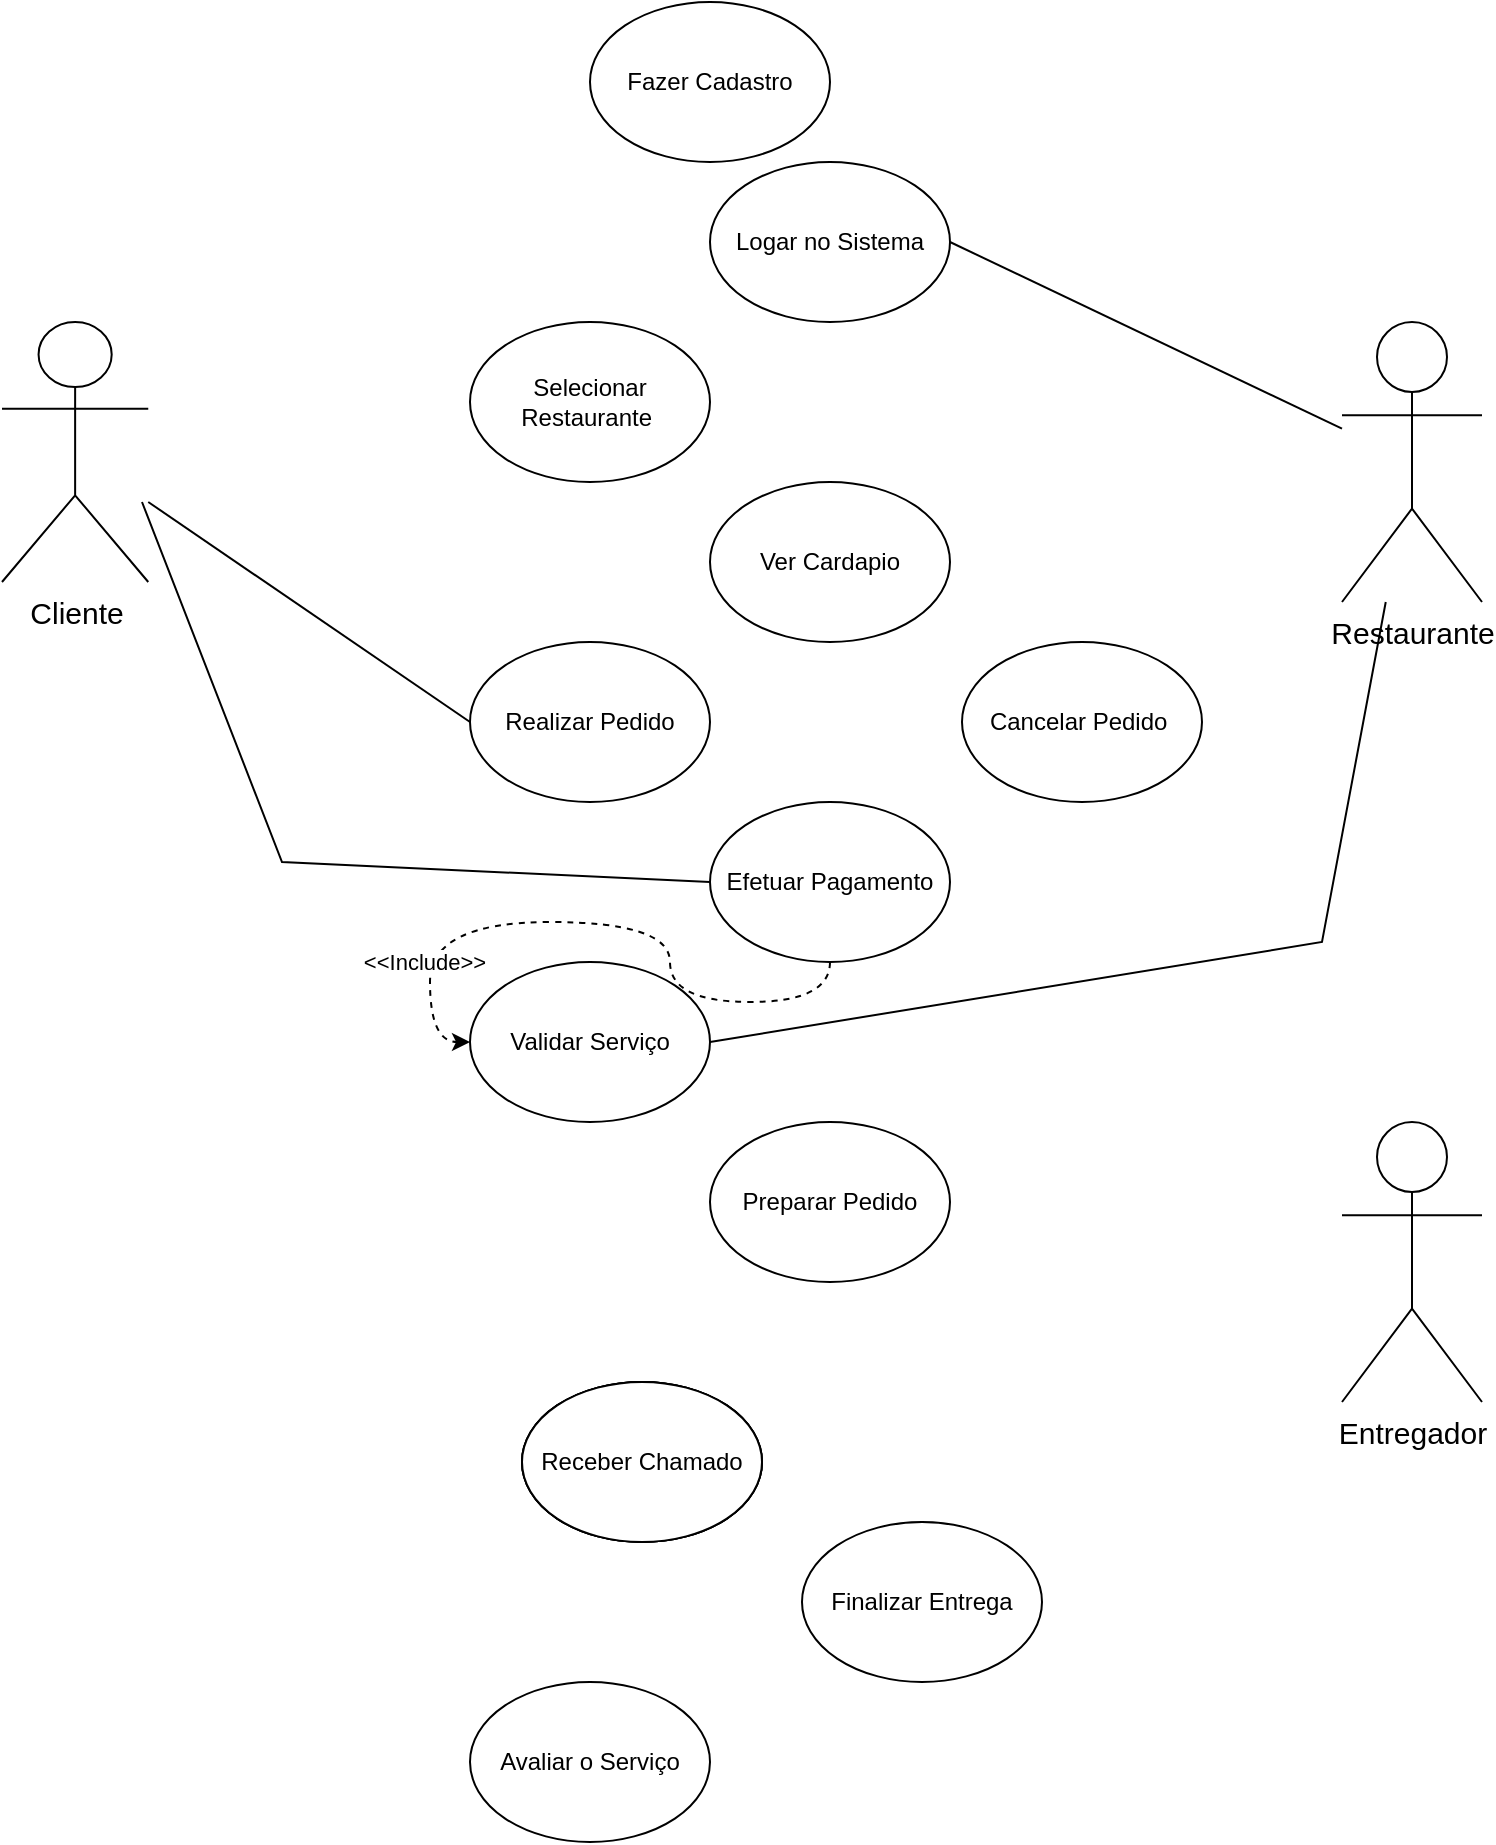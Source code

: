 <mxfile version="24.7.7">
  <diagram name="Página-1" id="J7hREB2nm6JP-Wou6bRG">
    <mxGraphModel dx="913" dy="454" grid="1" gridSize="10" guides="1" tooltips="1" connect="1" arrows="1" fold="1" page="1" pageScale="1" pageWidth="827" pageHeight="1169" math="0" shadow="0">
      <root>
        <mxCell id="0" />
        <mxCell id="1" parent="0" />
        <mxCell id="Aa0I2NGFZkAZ0cEA8cgW-6" value="&lt;font style=&quot;font-size: 15px;&quot;&gt;Cliente&lt;/font&gt;" style="shape=umlActor;verticalLabelPosition=bottom;verticalAlign=top;html=1;outlineConnect=0;" vertex="1" parent="1">
          <mxGeometry x="60" y="200" width="73.13" height="130" as="geometry" />
        </mxCell>
        <mxCell id="Aa0I2NGFZkAZ0cEA8cgW-7" value="Logar no Sistema" style="ellipse;whiteSpace=wrap;html=1;" vertex="1" parent="1">
          <mxGeometry x="414" y="120" width="120" height="80" as="geometry" />
        </mxCell>
        <mxCell id="Aa0I2NGFZkAZ0cEA8cgW-8" value="&lt;font style=&quot;font-size: 15px;&quot;&gt;Entregador&lt;/font&gt;" style="shape=umlActor;verticalLabelPosition=bottom;verticalAlign=top;html=1;outlineConnect=0;" vertex="1" parent="1">
          <mxGeometry x="730" y="600" width="70" height="140" as="geometry" />
        </mxCell>
        <mxCell id="Aa0I2NGFZkAZ0cEA8cgW-9" value="&lt;font style=&quot;font-size: 15px;&quot;&gt;Restaurante&lt;/font&gt;&lt;div style=&quot;font-size: 15px;&quot;&gt;&lt;br&gt;&lt;/div&gt;" style="shape=umlActor;verticalLabelPosition=bottom;verticalAlign=top;html=1;outlineConnect=0;" vertex="1" parent="1">
          <mxGeometry x="730" y="200" width="70" height="140" as="geometry" />
        </mxCell>
        <mxCell id="Aa0I2NGFZkAZ0cEA8cgW-16" value="Selecionar Restaurante&amp;nbsp;" style="ellipse;whiteSpace=wrap;html=1;" vertex="1" parent="1">
          <mxGeometry x="294" y="200" width="120" height="80" as="geometry" />
        </mxCell>
        <mxCell id="Aa0I2NGFZkAZ0cEA8cgW-17" value="Ver Cardapio" style="ellipse;whiteSpace=wrap;html=1;" vertex="1" parent="1">
          <mxGeometry x="414" y="280" width="120" height="80" as="geometry" />
        </mxCell>
        <mxCell id="Aa0I2NGFZkAZ0cEA8cgW-18" value="Realizar Pedido" style="ellipse;whiteSpace=wrap;html=1;" vertex="1" parent="1">
          <mxGeometry x="294" y="360" width="120" height="80" as="geometry" />
        </mxCell>
        <mxCell id="Aa0I2NGFZkAZ0cEA8cgW-19" value="Cancelar Pedido&amp;nbsp;" style="ellipse;whiteSpace=wrap;html=1;" vertex="1" parent="1">
          <mxGeometry x="540" y="360" width="120" height="80" as="geometry" />
        </mxCell>
        <mxCell id="Aa0I2NGFZkAZ0cEA8cgW-20" value="Preparar Pedido" style="ellipse;whiteSpace=wrap;html=1;" vertex="1" parent="1">
          <mxGeometry x="414" y="600" width="120" height="80" as="geometry" />
        </mxCell>
        <mxCell id="Aa0I2NGFZkAZ0cEA8cgW-21" value="Retirar Pedido" style="ellipse;whiteSpace=wrap;html=1;" vertex="1" parent="1">
          <mxGeometry x="320" y="730" width="120" height="80" as="geometry" />
        </mxCell>
        <mxCell id="Aa0I2NGFZkAZ0cEA8cgW-22" value="Efetuar Pagamento" style="ellipse;whiteSpace=wrap;html=1;" vertex="1" parent="1">
          <mxGeometry x="320" y="730" width="120" height="80" as="geometry" />
        </mxCell>
        <mxCell id="Aa0I2NGFZkAZ0cEA8cgW-23" value="Receber Chamado" style="ellipse;whiteSpace=wrap;html=1;" vertex="1" parent="1">
          <mxGeometry x="320" y="730" width="120" height="80" as="geometry" />
        </mxCell>
        <mxCell id="Aa0I2NGFZkAZ0cEA8cgW-24" value="Finalizar Entrega" style="ellipse;whiteSpace=wrap;html=1;" vertex="1" parent="1">
          <mxGeometry x="460" y="800" width="120" height="80" as="geometry" />
        </mxCell>
        <mxCell id="Aa0I2NGFZkAZ0cEA8cgW-25" value="Avaliar o Serviço" style="ellipse;whiteSpace=wrap;html=1;" vertex="1" parent="1">
          <mxGeometry x="294" y="880" width="120" height="80" as="geometry" />
        </mxCell>
        <mxCell id="Aa0I2NGFZkAZ0cEA8cgW-26" value="Fazer Cadastro" style="ellipse;whiteSpace=wrap;html=1;" vertex="1" parent="1">
          <mxGeometry x="354" y="40" width="120" height="80" as="geometry" />
        </mxCell>
        <mxCell id="Aa0I2NGFZkAZ0cEA8cgW-27" value="Validar Serviço" style="ellipse;whiteSpace=wrap;html=1;" vertex="1" parent="1">
          <mxGeometry x="294" y="520" width="120" height="80" as="geometry" />
        </mxCell>
        <mxCell id="Aa0I2NGFZkAZ0cEA8cgW-52" style="edgeStyle=orthogonalEdgeStyle;rounded=0;orthogonalLoop=1;jettySize=auto;html=1;entryX=0;entryY=0.5;entryDx=0;entryDy=0;curved=1;dashed=1;" edge="1" parent="1" source="Aa0I2NGFZkAZ0cEA8cgW-28" target="Aa0I2NGFZkAZ0cEA8cgW-27">
          <mxGeometry relative="1" as="geometry" />
        </mxCell>
        <mxCell id="Aa0I2NGFZkAZ0cEA8cgW-53" value="&amp;lt;&amp;lt;Include&amp;gt;&amp;gt;" style="edgeLabel;html=1;align=center;verticalAlign=middle;resizable=0;points=[];" vertex="1" connectable="0" parent="Aa0I2NGFZkAZ0cEA8cgW-52">
          <mxGeometry x="0.426" y="2" relative="1" as="geometry">
            <mxPoint x="-21" y="18" as="offset" />
          </mxGeometry>
        </mxCell>
        <mxCell id="Aa0I2NGFZkAZ0cEA8cgW-28" value="Efetuar Pagamento" style="ellipse;whiteSpace=wrap;html=1;" vertex="1" parent="1">
          <mxGeometry x="414" y="440" width="120" height="80" as="geometry" />
        </mxCell>
        <mxCell id="Aa0I2NGFZkAZ0cEA8cgW-36" value="" style="endArrow=none;html=1;rounded=0;entryX=0;entryY=0.5;entryDx=0;entryDy=0;" edge="1" parent="1" source="Aa0I2NGFZkAZ0cEA8cgW-6" target="Aa0I2NGFZkAZ0cEA8cgW-18">
          <mxGeometry width="50" height="50" relative="1" as="geometry">
            <mxPoint x="390" y="460" as="sourcePoint" />
            <mxPoint x="440" y="410" as="targetPoint" />
          </mxGeometry>
        </mxCell>
        <mxCell id="Aa0I2NGFZkAZ0cEA8cgW-37" value="" style="endArrow=none;html=1;rounded=0;entryX=0;entryY=0.5;entryDx=0;entryDy=0;" edge="1" parent="1" target="Aa0I2NGFZkAZ0cEA8cgW-28">
          <mxGeometry width="50" height="50" relative="1" as="geometry">
            <mxPoint x="130" y="290" as="sourcePoint" />
            <mxPoint x="440" y="410" as="targetPoint" />
            <Array as="points">
              <mxPoint x="200" y="470" />
            </Array>
          </mxGeometry>
        </mxCell>
        <mxCell id="Aa0I2NGFZkAZ0cEA8cgW-38" value="" style="endArrow=none;html=1;rounded=0;exitX=1;exitY=0.5;exitDx=0;exitDy=0;" edge="1" parent="1" source="Aa0I2NGFZkAZ0cEA8cgW-27" target="Aa0I2NGFZkAZ0cEA8cgW-9">
          <mxGeometry width="50" height="50" relative="1" as="geometry">
            <mxPoint x="390" y="460" as="sourcePoint" />
            <mxPoint x="440" y="410" as="targetPoint" />
            <Array as="points">
              <mxPoint x="720" y="510" />
            </Array>
          </mxGeometry>
        </mxCell>
        <mxCell id="Aa0I2NGFZkAZ0cEA8cgW-54" value="" style="endArrow=none;html=1;rounded=0;exitX=1;exitY=0.5;exitDx=0;exitDy=0;" edge="1" parent="1" source="Aa0I2NGFZkAZ0cEA8cgW-7" target="Aa0I2NGFZkAZ0cEA8cgW-9">
          <mxGeometry width="50" height="50" relative="1" as="geometry">
            <mxPoint x="330" y="370" as="sourcePoint" />
            <mxPoint x="380" y="320" as="targetPoint" />
          </mxGeometry>
        </mxCell>
      </root>
    </mxGraphModel>
  </diagram>
</mxfile>
